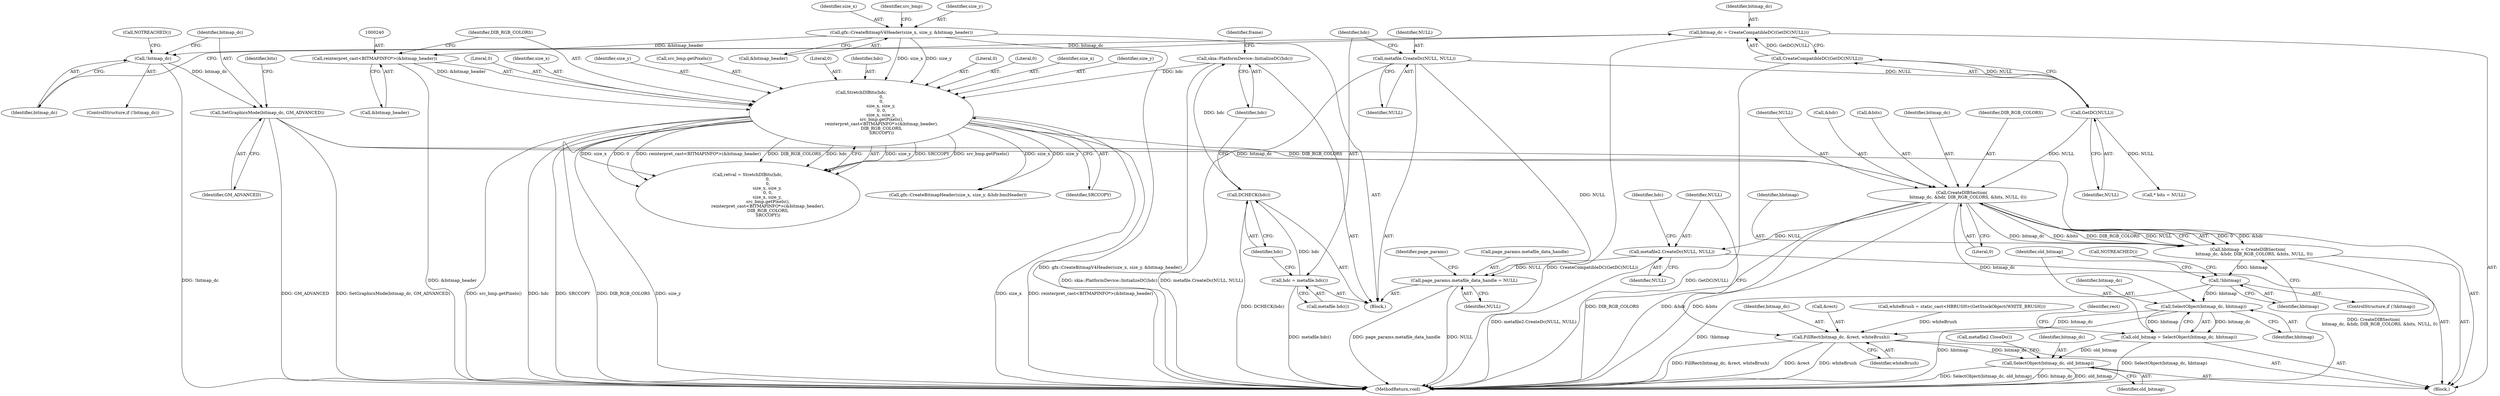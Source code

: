 digraph "0_Chrome_af05a799e3f47331fb27a24a8a56f1b1dd47a9c2_0@pointer" {
"1000309" [label="(Call,CreateDIBSection(\n         bitmap_dc, &hdr, DIB_RGB_COLORS, &bits, NULL, 0))"];
"1000291" [label="(Call,SetGraphicsMode(bitmap_dc, GM_ADVANCED))"];
"1000285" [label="(Call,!bitmap_dc)"];
"1000279" [label="(Call,bitmap_dc = CreateCompatibleDC(GetDC(NULL)))"];
"1000281" [label="(Call,CreateCompatibleDC(GetDC(NULL)))"];
"1000282" [label="(Call,GetDC(NULL))"];
"1000106" [label="(Call,metafile.CreateDc(NULL, NULL))"];
"1000228" [label="(Call,StretchDIBits(hdc,\n                              0,\n                              0,\n                             size_x, size_y,\n                              0, 0,\n                             size_x, size_y,\n                              src_bmp.getPixels(),\n                              reinterpret_cast<BITMAPINFO*>(&bitmap_header),\n                              DIB_RGB_COLORS,\n                              SRCCOPY))"];
"1000115" [label="(Call,skia::PlatformDevice::InitializeDC(hdc))"];
"1000113" [label="(Call,DCHECK(hdc))"];
"1000110" [label="(Call,hdc = metafile.hdc())"];
"1000214" [label="(Call,gfx::CreateBitmapV4Header(size_x, size_y, &bitmap_header))"];
"1000239" [label="(Call,reinterpret_cast<BITMAPINFO*>(&bitmap_header))"];
"1000307" [label="(Call,hbitmap = CreateDIBSection(\n         bitmap_dc, &hdr, DIB_RGB_COLORS, &bits, NULL, 0))"];
"1000319" [label="(Call,!hbitmap)"];
"1000328" [label="(Call,SelectObject(bitmap_dc, hbitmap))"];
"1000326" [label="(Call,old_bitmap = SelectObject(bitmap_dc, hbitmap))"];
"1000369" [label="(Call,SelectObject(bitmap_dc, old_bitmap))"];
"1000341" [label="(Call,FillRect(bitmap_dc, &rect, whiteBrush))"];
"1000346" [label="(Call,metafile2.CreateDc(NULL, NULL))"];
"1000396" [label="(Call,page_params.metafile_data_handle = NULL)"];
"1000243" [label="(Identifier,DIB_RGB_COLORS)"];
"1000293" [label="(Identifier,GM_ADVANCED)"];
"1000216" [label="(Identifier,size_y)"];
"1000333" [label="(Identifier,rect)"];
"1000309" [label="(Call,CreateDIBSection(\n         bitmap_dc, &hdr, DIB_RGB_COLORS, &bits, NULL, 0))"];
"1000296" [label="(Identifier,bits)"];
"1000371" [label="(Identifier,old_bitmap)"];
"1000289" [label="(Call,NOTREACHED())"];
"1000346" [label="(Call,metafile2.CreateDc(NULL, NULL))"];
"1000284" [label="(ControlStructure,if (!bitmap_dc))"];
"1000124" [label="(Identifier,frame)"];
"1000107" [label="(Identifier,NULL)"];
"1000231" [label="(Literal,0)"];
"1000285" [label="(Call,!bitmap_dc)"];
"1000342" [label="(Identifier,bitmap_dc)"];
"1000343" [label="(Call,&rect)"];
"1000397" [label="(Call,page_params.metafile_data_handle)"];
"1000112" [label="(Call,metafile.hdc())"];
"1000369" [label="(Call,SelectObject(bitmap_dc, old_bitmap))"];
"1000291" [label="(Call,SetGraphicsMode(bitmap_dc, GM_ADVANCED))"];
"1000311" [label="(Call,&hdr)"];
"1000317" [label="(Literal,0)"];
"1000374" [label="(Call,metafile2.CloseDc())"];
"1000235" [label="(Literal,0)"];
"1000345" [label="(Identifier,whiteBrush)"];
"1000283" [label="(Identifier,NULL)"];
"1000568" [label="(MethodReturn,void)"];
"1000115" [label="(Call,skia::PlatformDevice::InitializeDC(hdc))"];
"1000226" [label="(Call,retval = StretchDIBits(hdc,\n                              0,\n                              0,\n                             size_x, size_y,\n                              0, 0,\n                             size_x, size_y,\n                              src_bmp.getPixels(),\n                              reinterpret_cast<BITMAPINFO*>(&bitmap_header),\n                              DIB_RGB_COLORS,\n                              SRCCOPY))"];
"1000280" [label="(Identifier,bitmap_dc)"];
"1000110" [label="(Call,hdc = metafile.hdc())"];
"1000370" [label="(Identifier,bitmap_dc)"];
"1000299" [label="(Call,gfx::CreateBitmapHeader(size_x, size_y, &hdr.bmiHeader))"];
"1000116" [label="(Identifier,hdc)"];
"1000318" [label="(ControlStructure,if (!hbitmap))"];
"1000351" [label="(Identifier,hdc)"];
"1000108" [label="(Identifier,NULL)"];
"1000214" [label="(Call,gfx::CreateBitmapV4Header(size_x, size_y, &bitmap_header))"];
"1000335" [label="(Call,whiteBrush = static_cast<HBRUSH>(GetStockObject(WHITE_BRUSH)))"];
"1000314" [label="(Call,&bits)"];
"1000217" [label="(Call,&bitmap_header)"];
"1000232" [label="(Identifier,size_x)"];
"1000111" [label="(Identifier,hdc)"];
"1000113" [label="(Call,DCHECK(hdc))"];
"1000310" [label="(Identifier,bitmap_dc)"];
"1000323" [label="(Call,NOTREACHED())"];
"1000282" [label="(Call,GetDC(NULL))"];
"1000295" [label="(Call,* bits = NULL)"];
"1000286" [label="(Identifier,bitmap_dc)"];
"1000320" [label="(Identifier,hbitmap)"];
"1000307" [label="(Call,hbitmap = CreateDIBSection(\n         bitmap_dc, &hdr, DIB_RGB_COLORS, &bits, NULL, 0))"];
"1000244" [label="(Identifier,SRCCOPY)"];
"1000328" [label="(Call,SelectObject(bitmap_dc, hbitmap))"];
"1000281" [label="(Call,CreateCompatibleDC(GetDC(NULL)))"];
"1000326" [label="(Call,old_bitmap = SelectObject(bitmap_dc, hbitmap))"];
"1000313" [label="(Identifier,DIB_RGB_COLORS)"];
"1000237" [label="(Identifier,size_y)"];
"1000292" [label="(Identifier,bitmap_dc)"];
"1000215" [label="(Identifier,size_x)"];
"1000308" [label="(Identifier,hbitmap)"];
"1000319" [label="(Call,!hbitmap)"];
"1000327" [label="(Identifier,old_bitmap)"];
"1000348" [label="(Identifier,NULL)"];
"1000396" [label="(Call,page_params.metafile_data_handle = NULL)"];
"1000239" [label="(Call,reinterpret_cast<BITMAPINFO*>(&bitmap_header))"];
"1000221" [label="(Identifier,src_bmp)"];
"1000316" [label="(Identifier,NULL)"];
"1000347" [label="(Identifier,NULL)"];
"1000403" [label="(Identifier,page_params)"];
"1000341" [label="(Call,FillRect(bitmap_dc, &rect, whiteBrush))"];
"1000114" [label="(Identifier,hdc)"];
"1000106" [label="(Call,metafile.CreateDc(NULL, NULL))"];
"1000400" [label="(Identifier,NULL)"];
"1000230" [label="(Literal,0)"];
"1000104" [label="(Block,)"];
"1000241" [label="(Call,&bitmap_header)"];
"1000236" [label="(Identifier,size_x)"];
"1000233" [label="(Identifier,size_y)"];
"1000228" [label="(Call,StretchDIBits(hdc,\n                              0,\n                              0,\n                             size_x, size_y,\n                              0, 0,\n                             size_x, size_y,\n                              src_bmp.getPixels(),\n                              reinterpret_cast<BITMAPINFO*>(&bitmap_header),\n                              DIB_RGB_COLORS,\n                              SRCCOPY))"];
"1000329" [label="(Identifier,bitmap_dc)"];
"1000330" [label="(Identifier,hbitmap)"];
"1000238" [label="(Call,src_bmp.getPixels())"];
"1000234" [label="(Literal,0)"];
"1000279" [label="(Call,bitmap_dc = CreateCompatibleDC(GetDC(NULL)))"];
"1000277" [label="(Block,)"];
"1000229" [label="(Identifier,hdc)"];
"1000309" -> "1000307"  [label="AST: "];
"1000309" -> "1000317"  [label="CFG: "];
"1000310" -> "1000309"  [label="AST: "];
"1000311" -> "1000309"  [label="AST: "];
"1000313" -> "1000309"  [label="AST: "];
"1000314" -> "1000309"  [label="AST: "];
"1000316" -> "1000309"  [label="AST: "];
"1000317" -> "1000309"  [label="AST: "];
"1000307" -> "1000309"  [label="CFG: "];
"1000309" -> "1000568"  [label="DDG: DIB_RGB_COLORS"];
"1000309" -> "1000568"  [label="DDG: &hdr"];
"1000309" -> "1000568"  [label="DDG: &bits"];
"1000309" -> "1000307"  [label="DDG: 0"];
"1000309" -> "1000307"  [label="DDG: &hdr"];
"1000309" -> "1000307"  [label="DDG: bitmap_dc"];
"1000309" -> "1000307"  [label="DDG: &bits"];
"1000309" -> "1000307"  [label="DDG: DIB_RGB_COLORS"];
"1000309" -> "1000307"  [label="DDG: NULL"];
"1000291" -> "1000309"  [label="DDG: bitmap_dc"];
"1000228" -> "1000309"  [label="DDG: DIB_RGB_COLORS"];
"1000282" -> "1000309"  [label="DDG: NULL"];
"1000309" -> "1000328"  [label="DDG: bitmap_dc"];
"1000309" -> "1000346"  [label="DDG: NULL"];
"1000291" -> "1000277"  [label="AST: "];
"1000291" -> "1000293"  [label="CFG: "];
"1000292" -> "1000291"  [label="AST: "];
"1000293" -> "1000291"  [label="AST: "];
"1000296" -> "1000291"  [label="CFG: "];
"1000291" -> "1000568"  [label="DDG: SetGraphicsMode(bitmap_dc, GM_ADVANCED)"];
"1000291" -> "1000568"  [label="DDG: GM_ADVANCED"];
"1000285" -> "1000291"  [label="DDG: bitmap_dc"];
"1000285" -> "1000284"  [label="AST: "];
"1000285" -> "1000286"  [label="CFG: "];
"1000286" -> "1000285"  [label="AST: "];
"1000289" -> "1000285"  [label="CFG: "];
"1000292" -> "1000285"  [label="CFG: "];
"1000285" -> "1000568"  [label="DDG: !bitmap_dc"];
"1000279" -> "1000285"  [label="DDG: bitmap_dc"];
"1000279" -> "1000277"  [label="AST: "];
"1000279" -> "1000281"  [label="CFG: "];
"1000280" -> "1000279"  [label="AST: "];
"1000281" -> "1000279"  [label="AST: "];
"1000286" -> "1000279"  [label="CFG: "];
"1000279" -> "1000568"  [label="DDG: CreateCompatibleDC(GetDC(NULL))"];
"1000281" -> "1000279"  [label="DDG: GetDC(NULL)"];
"1000281" -> "1000282"  [label="CFG: "];
"1000282" -> "1000281"  [label="AST: "];
"1000281" -> "1000568"  [label="DDG: GetDC(NULL)"];
"1000282" -> "1000281"  [label="DDG: NULL"];
"1000282" -> "1000283"  [label="CFG: "];
"1000283" -> "1000282"  [label="AST: "];
"1000106" -> "1000282"  [label="DDG: NULL"];
"1000282" -> "1000295"  [label="DDG: NULL"];
"1000106" -> "1000104"  [label="AST: "];
"1000106" -> "1000108"  [label="CFG: "];
"1000107" -> "1000106"  [label="AST: "];
"1000108" -> "1000106"  [label="AST: "];
"1000111" -> "1000106"  [label="CFG: "];
"1000106" -> "1000568"  [label="DDG: metafile.CreateDc(NULL, NULL)"];
"1000106" -> "1000396"  [label="DDG: NULL"];
"1000228" -> "1000226"  [label="AST: "];
"1000228" -> "1000244"  [label="CFG: "];
"1000229" -> "1000228"  [label="AST: "];
"1000230" -> "1000228"  [label="AST: "];
"1000231" -> "1000228"  [label="AST: "];
"1000232" -> "1000228"  [label="AST: "];
"1000233" -> "1000228"  [label="AST: "];
"1000234" -> "1000228"  [label="AST: "];
"1000235" -> "1000228"  [label="AST: "];
"1000236" -> "1000228"  [label="AST: "];
"1000237" -> "1000228"  [label="AST: "];
"1000238" -> "1000228"  [label="AST: "];
"1000239" -> "1000228"  [label="AST: "];
"1000243" -> "1000228"  [label="AST: "];
"1000244" -> "1000228"  [label="AST: "];
"1000226" -> "1000228"  [label="CFG: "];
"1000228" -> "1000568"  [label="DDG: size_y"];
"1000228" -> "1000568"  [label="DDG: size_x"];
"1000228" -> "1000568"  [label="DDG: reinterpret_cast<BITMAPINFO*>(&bitmap_header)"];
"1000228" -> "1000568"  [label="DDG: src_bmp.getPixels()"];
"1000228" -> "1000568"  [label="DDG: hdc"];
"1000228" -> "1000568"  [label="DDG: SRCCOPY"];
"1000228" -> "1000568"  [label="DDG: DIB_RGB_COLORS"];
"1000228" -> "1000226"  [label="DDG: size_y"];
"1000228" -> "1000226"  [label="DDG: SRCCOPY"];
"1000228" -> "1000226"  [label="DDG: src_bmp.getPixels()"];
"1000228" -> "1000226"  [label="DDG: size_x"];
"1000228" -> "1000226"  [label="DDG: 0"];
"1000228" -> "1000226"  [label="DDG: reinterpret_cast<BITMAPINFO*>(&bitmap_header)"];
"1000228" -> "1000226"  [label="DDG: DIB_RGB_COLORS"];
"1000228" -> "1000226"  [label="DDG: hdc"];
"1000115" -> "1000228"  [label="DDG: hdc"];
"1000214" -> "1000228"  [label="DDG: size_x"];
"1000214" -> "1000228"  [label="DDG: size_y"];
"1000239" -> "1000228"  [label="DDG: &bitmap_header"];
"1000228" -> "1000299"  [label="DDG: size_x"];
"1000228" -> "1000299"  [label="DDG: size_y"];
"1000115" -> "1000104"  [label="AST: "];
"1000115" -> "1000116"  [label="CFG: "];
"1000116" -> "1000115"  [label="AST: "];
"1000124" -> "1000115"  [label="CFG: "];
"1000115" -> "1000568"  [label="DDG: skia::PlatformDevice::InitializeDC(hdc)"];
"1000113" -> "1000115"  [label="DDG: hdc"];
"1000113" -> "1000104"  [label="AST: "];
"1000113" -> "1000114"  [label="CFG: "];
"1000114" -> "1000113"  [label="AST: "];
"1000116" -> "1000113"  [label="CFG: "];
"1000113" -> "1000568"  [label="DDG: DCHECK(hdc)"];
"1000110" -> "1000113"  [label="DDG: hdc"];
"1000110" -> "1000104"  [label="AST: "];
"1000110" -> "1000112"  [label="CFG: "];
"1000111" -> "1000110"  [label="AST: "];
"1000112" -> "1000110"  [label="AST: "];
"1000114" -> "1000110"  [label="CFG: "];
"1000110" -> "1000568"  [label="DDG: metafile.hdc()"];
"1000214" -> "1000104"  [label="AST: "];
"1000214" -> "1000217"  [label="CFG: "];
"1000215" -> "1000214"  [label="AST: "];
"1000216" -> "1000214"  [label="AST: "];
"1000217" -> "1000214"  [label="AST: "];
"1000221" -> "1000214"  [label="CFG: "];
"1000214" -> "1000568"  [label="DDG: gfx::CreateBitmapV4Header(size_x, size_y, &bitmap_header)"];
"1000214" -> "1000239"  [label="DDG: &bitmap_header"];
"1000239" -> "1000241"  [label="CFG: "];
"1000240" -> "1000239"  [label="AST: "];
"1000241" -> "1000239"  [label="AST: "];
"1000243" -> "1000239"  [label="CFG: "];
"1000239" -> "1000568"  [label="DDG: &bitmap_header"];
"1000307" -> "1000277"  [label="AST: "];
"1000308" -> "1000307"  [label="AST: "];
"1000320" -> "1000307"  [label="CFG: "];
"1000307" -> "1000568"  [label="DDG: CreateDIBSection(\n         bitmap_dc, &hdr, DIB_RGB_COLORS, &bits, NULL, 0)"];
"1000307" -> "1000319"  [label="DDG: hbitmap"];
"1000319" -> "1000318"  [label="AST: "];
"1000319" -> "1000320"  [label="CFG: "];
"1000320" -> "1000319"  [label="AST: "];
"1000323" -> "1000319"  [label="CFG: "];
"1000327" -> "1000319"  [label="CFG: "];
"1000319" -> "1000568"  [label="DDG: !hbitmap"];
"1000319" -> "1000328"  [label="DDG: hbitmap"];
"1000328" -> "1000326"  [label="AST: "];
"1000328" -> "1000330"  [label="CFG: "];
"1000329" -> "1000328"  [label="AST: "];
"1000330" -> "1000328"  [label="AST: "];
"1000326" -> "1000328"  [label="CFG: "];
"1000328" -> "1000568"  [label="DDG: hbitmap"];
"1000328" -> "1000326"  [label="DDG: bitmap_dc"];
"1000328" -> "1000326"  [label="DDG: hbitmap"];
"1000328" -> "1000341"  [label="DDG: bitmap_dc"];
"1000326" -> "1000277"  [label="AST: "];
"1000327" -> "1000326"  [label="AST: "];
"1000333" -> "1000326"  [label="CFG: "];
"1000326" -> "1000568"  [label="DDG: SelectObject(bitmap_dc, hbitmap)"];
"1000326" -> "1000369"  [label="DDG: old_bitmap"];
"1000369" -> "1000277"  [label="AST: "];
"1000369" -> "1000371"  [label="CFG: "];
"1000370" -> "1000369"  [label="AST: "];
"1000371" -> "1000369"  [label="AST: "];
"1000374" -> "1000369"  [label="CFG: "];
"1000369" -> "1000568"  [label="DDG: SelectObject(bitmap_dc, old_bitmap)"];
"1000369" -> "1000568"  [label="DDG: bitmap_dc"];
"1000369" -> "1000568"  [label="DDG: old_bitmap"];
"1000341" -> "1000369"  [label="DDG: bitmap_dc"];
"1000341" -> "1000277"  [label="AST: "];
"1000341" -> "1000345"  [label="CFG: "];
"1000342" -> "1000341"  [label="AST: "];
"1000343" -> "1000341"  [label="AST: "];
"1000345" -> "1000341"  [label="AST: "];
"1000347" -> "1000341"  [label="CFG: "];
"1000341" -> "1000568"  [label="DDG: &rect"];
"1000341" -> "1000568"  [label="DDG: whiteBrush"];
"1000341" -> "1000568"  [label="DDG: FillRect(bitmap_dc, &rect, whiteBrush)"];
"1000335" -> "1000341"  [label="DDG: whiteBrush"];
"1000346" -> "1000277"  [label="AST: "];
"1000346" -> "1000348"  [label="CFG: "];
"1000347" -> "1000346"  [label="AST: "];
"1000348" -> "1000346"  [label="AST: "];
"1000351" -> "1000346"  [label="CFG: "];
"1000346" -> "1000568"  [label="DDG: metafile2.CreateDc(NULL, NULL)"];
"1000346" -> "1000396"  [label="DDG: NULL"];
"1000396" -> "1000104"  [label="AST: "];
"1000396" -> "1000400"  [label="CFG: "];
"1000397" -> "1000396"  [label="AST: "];
"1000400" -> "1000396"  [label="AST: "];
"1000403" -> "1000396"  [label="CFG: "];
"1000396" -> "1000568"  [label="DDG: page_params.metafile_data_handle"];
"1000396" -> "1000568"  [label="DDG: NULL"];
}
